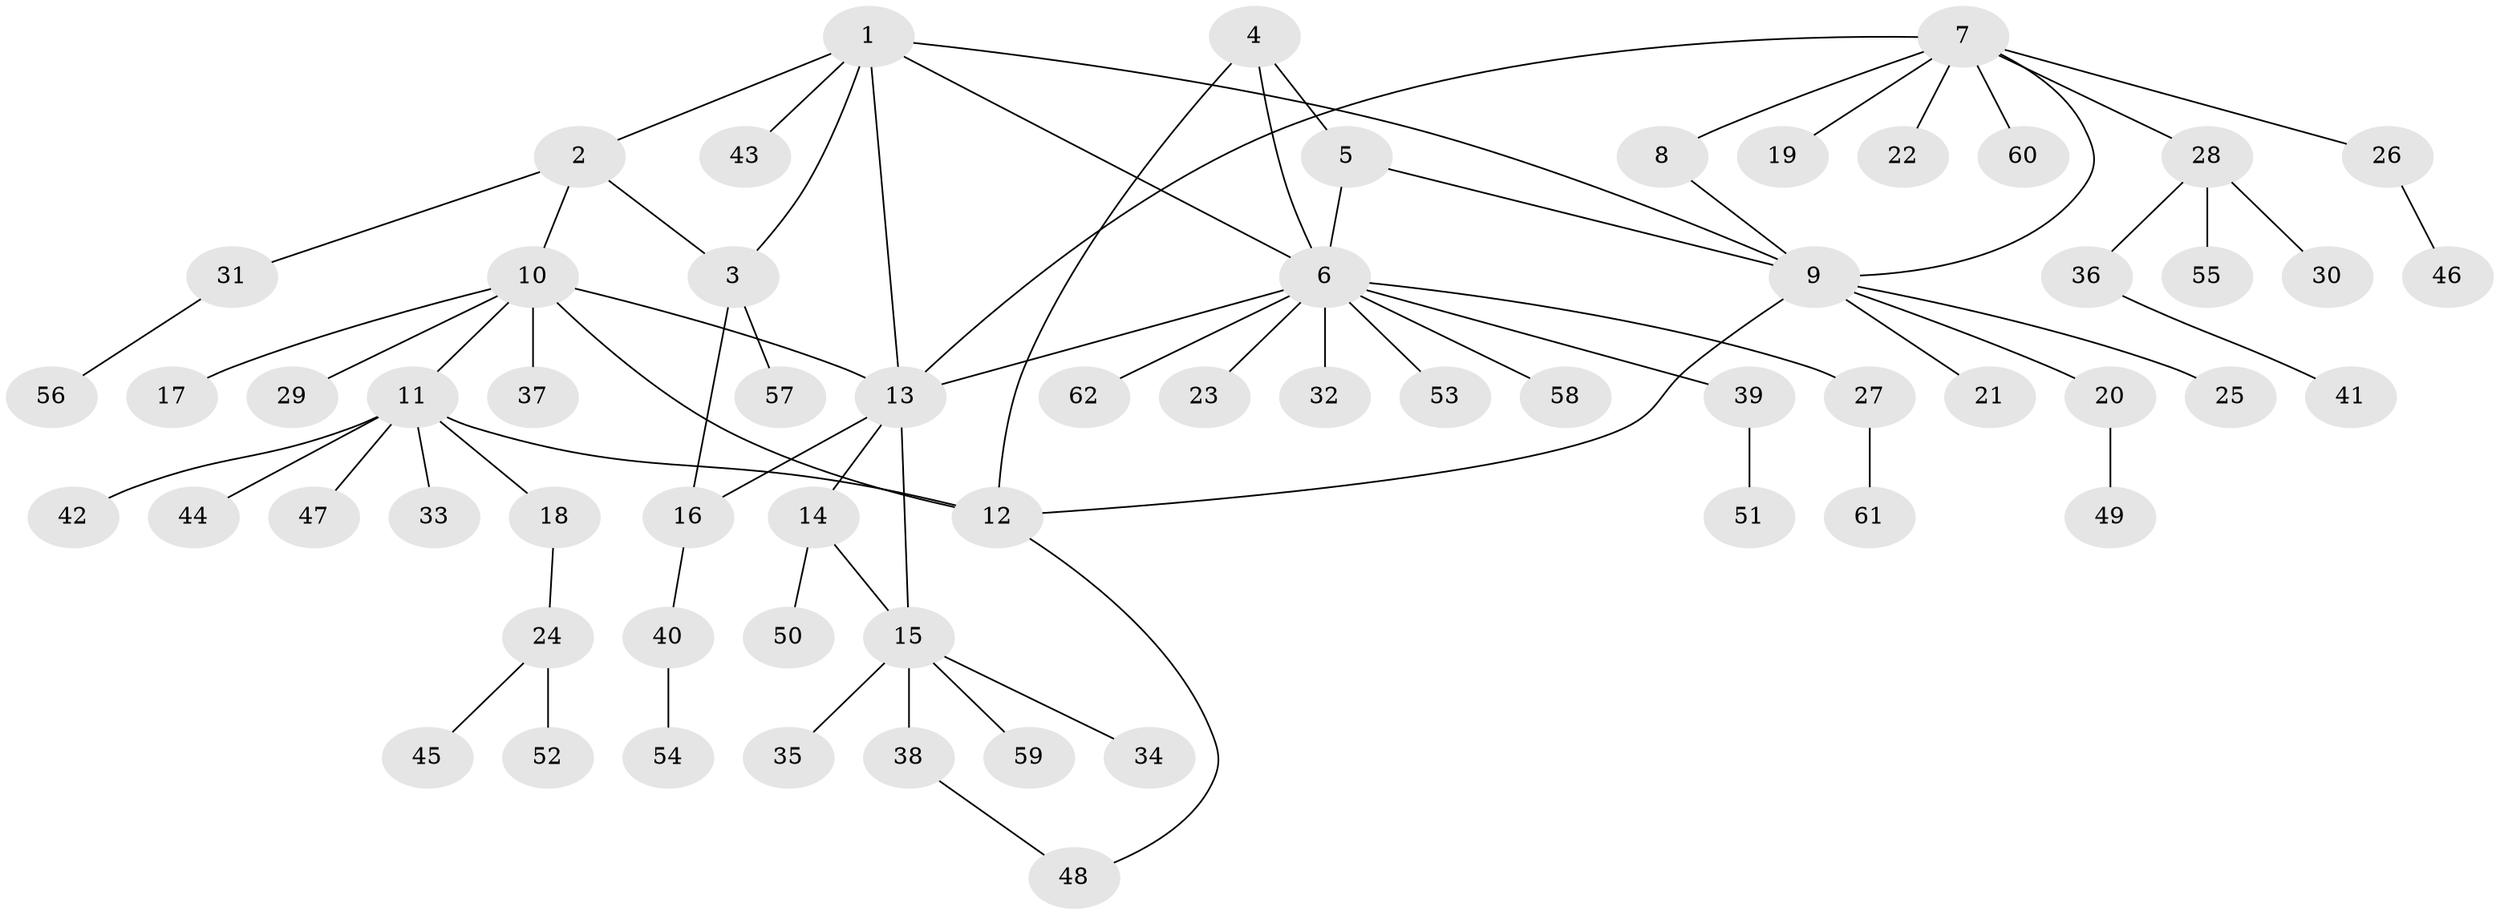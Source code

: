 // coarse degree distribution, {5: 0.03225806451612903, 8: 0.0967741935483871, 3: 0.06451612903225806, 11: 0.03225806451612903, 2: 0.0967741935483871, 4: 0.03225806451612903, 1: 0.6451612903225806}
// Generated by graph-tools (version 1.1) at 2025/19/03/04/25 18:19:50]
// undirected, 62 vertices, 74 edges
graph export_dot {
graph [start="1"]
  node [color=gray90,style=filled];
  1;
  2;
  3;
  4;
  5;
  6;
  7;
  8;
  9;
  10;
  11;
  12;
  13;
  14;
  15;
  16;
  17;
  18;
  19;
  20;
  21;
  22;
  23;
  24;
  25;
  26;
  27;
  28;
  29;
  30;
  31;
  32;
  33;
  34;
  35;
  36;
  37;
  38;
  39;
  40;
  41;
  42;
  43;
  44;
  45;
  46;
  47;
  48;
  49;
  50;
  51;
  52;
  53;
  54;
  55;
  56;
  57;
  58;
  59;
  60;
  61;
  62;
  1 -- 2;
  1 -- 3;
  1 -- 6;
  1 -- 9;
  1 -- 13;
  1 -- 43;
  2 -- 3;
  2 -- 10;
  2 -- 31;
  3 -- 16;
  3 -- 57;
  4 -- 5;
  4 -- 6;
  4 -- 12;
  5 -- 6;
  5 -- 9;
  6 -- 13;
  6 -- 23;
  6 -- 27;
  6 -- 32;
  6 -- 39;
  6 -- 53;
  6 -- 58;
  6 -- 62;
  7 -- 8;
  7 -- 9;
  7 -- 13;
  7 -- 19;
  7 -- 22;
  7 -- 26;
  7 -- 28;
  7 -- 60;
  8 -- 9;
  9 -- 12;
  9 -- 20;
  9 -- 21;
  9 -- 25;
  10 -- 11;
  10 -- 12;
  10 -- 13;
  10 -- 17;
  10 -- 29;
  10 -- 37;
  11 -- 12;
  11 -- 18;
  11 -- 33;
  11 -- 42;
  11 -- 44;
  11 -- 47;
  12 -- 48;
  13 -- 14;
  13 -- 15;
  13 -- 16;
  14 -- 15;
  14 -- 50;
  15 -- 34;
  15 -- 35;
  15 -- 38;
  15 -- 59;
  16 -- 40;
  18 -- 24;
  20 -- 49;
  24 -- 45;
  24 -- 52;
  26 -- 46;
  27 -- 61;
  28 -- 30;
  28 -- 36;
  28 -- 55;
  31 -- 56;
  36 -- 41;
  38 -- 48;
  39 -- 51;
  40 -- 54;
}
